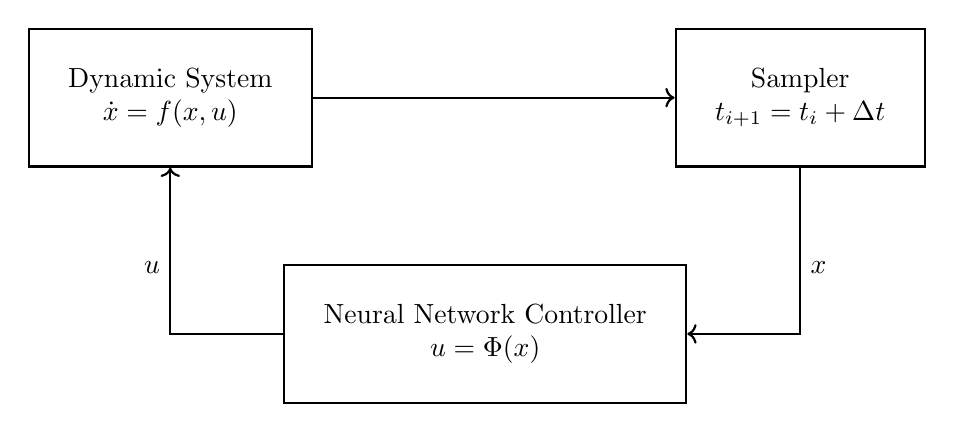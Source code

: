 \begin{tikzpicture}
    [
    arrow/.style={
        thick,
        ->
    },
    box/.style={
        draw,
        rectangle,
        thick,
        inner sep=0.5cm,
        align=center % align is required for multi-line text
    },
    ]

    \draw (0,0) node[box] (sys) {Dynamic System \\ $\dot{x}=f(x,u)$};
    \draw (8,0) node[box] (sampler) {Sampler \\ $t_{i+1} = t_{i} + \Delta t$};
    \draw (4,-3) node[box] (nn) {Neural Network Controller \\ $u = \Phi(x)$ };

    \draw [arrow] (sys) -- (sampler);
    \draw [arrow] (sampler) |- (nn) node[pos=.3,anchor=west] {$x$};
    \draw [arrow] (nn) -| (sys) node[pos=.7,anchor=east] {$u$};


\end{tikzpicture}